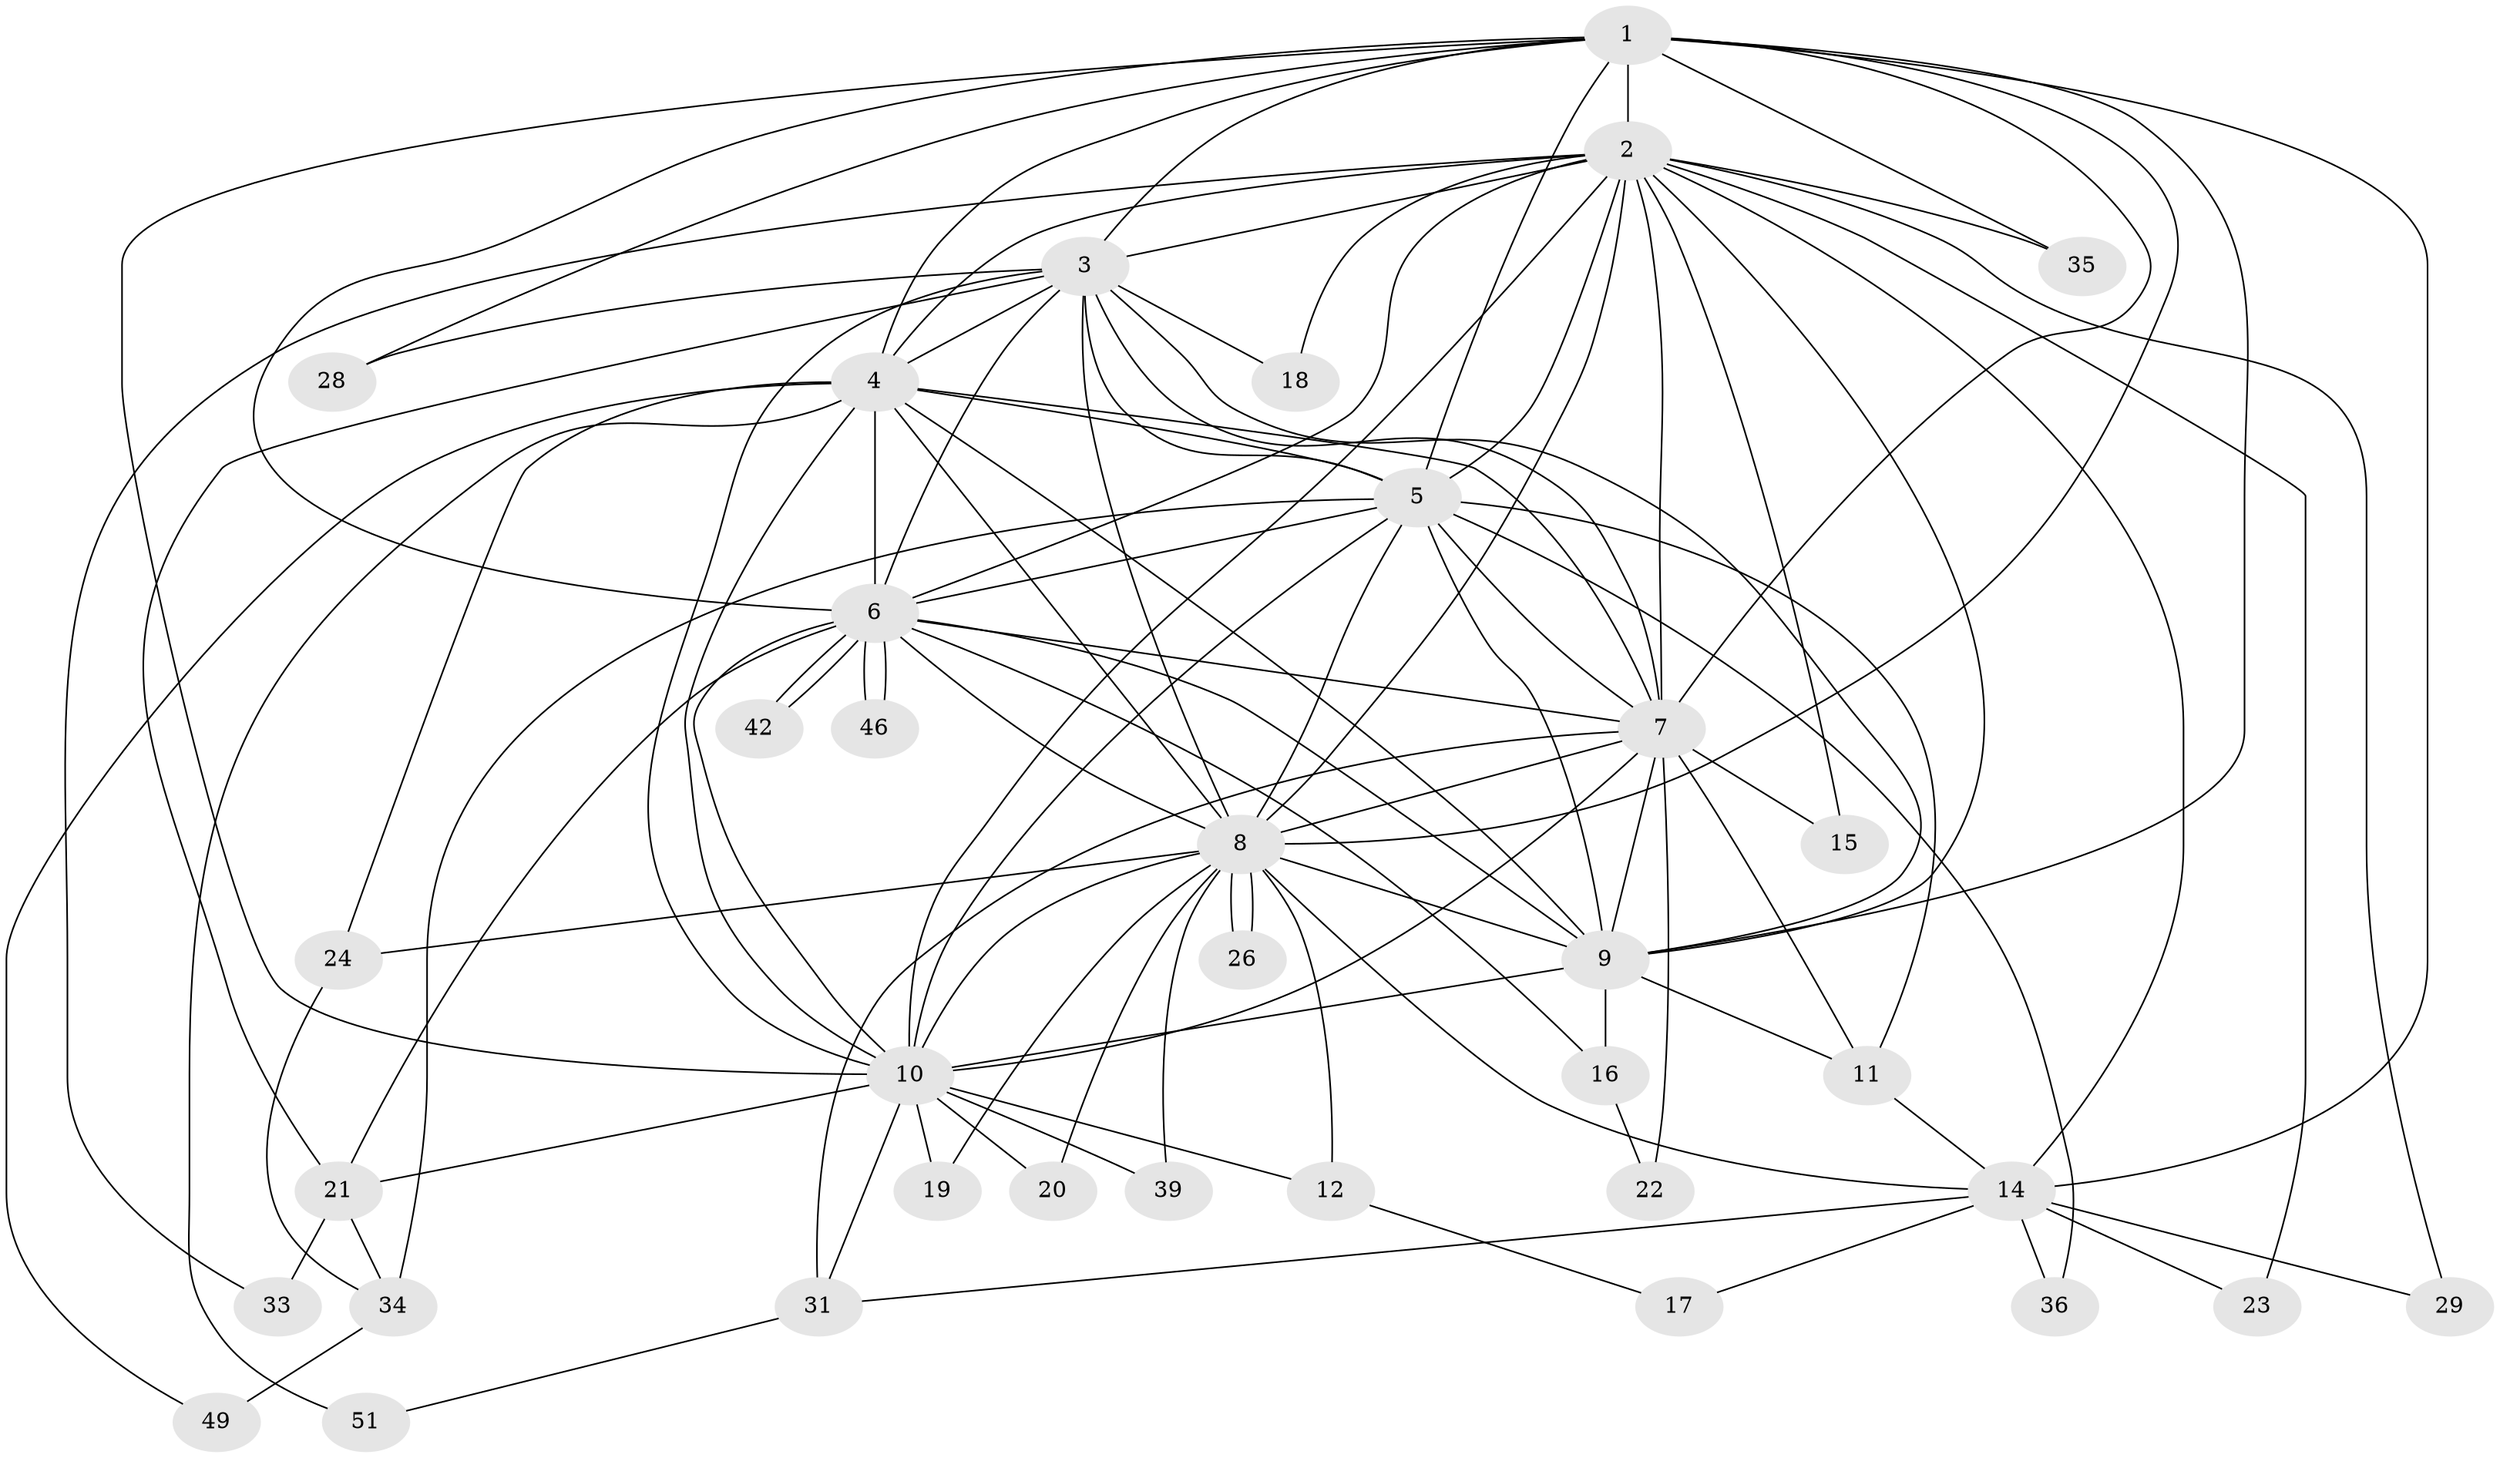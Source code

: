 // original degree distribution, {15: 0.057692307692307696, 19: 0.019230769230769232, 13: 0.038461538461538464, 12: 0.019230769230769232, 14: 0.019230769230769232, 16: 0.019230769230769232, 21: 0.019230769230769232, 3: 0.11538461538461539, 2: 0.5961538461538461, 7: 0.019230769230769232, 5: 0.038461538461538464, 4: 0.038461538461538464}
// Generated by graph-tools (version 1.1) at 2025/17/03/04/25 18:17:41]
// undirected, 36 vertices, 103 edges
graph export_dot {
graph [start="1"]
  node [color=gray90,style=filled];
  1;
  2 [super="+52+27+13"];
  3;
  4;
  5 [super="+32+37"];
  6;
  7 [super="+43+44"];
  8 [super="+40+41"];
  9;
  10;
  11 [super="+48"];
  12;
  14 [super="+30"];
  15;
  16;
  17;
  18;
  19;
  20;
  21 [super="+25"];
  22;
  23;
  24 [super="+38"];
  26;
  28;
  29;
  31;
  33;
  34;
  35;
  36;
  39;
  42;
  46;
  49;
  51;
  1 -- 2 [weight=2];
  1 -- 3;
  1 -- 4;
  1 -- 5;
  1 -- 6;
  1 -- 7;
  1 -- 8 [weight=2];
  1 -- 9;
  1 -- 10;
  1 -- 14 [weight=2];
  1 -- 28;
  1 -- 35;
  2 -- 3 [weight=2];
  2 -- 4;
  2 -- 5;
  2 -- 6;
  2 -- 7;
  2 -- 8 [weight=2];
  2 -- 9;
  2 -- 10;
  2 -- 14;
  2 -- 15;
  2 -- 18;
  2 -- 23;
  2 -- 29;
  2 -- 33;
  2 -- 35;
  3 -- 4;
  3 -- 5;
  3 -- 6;
  3 -- 7;
  3 -- 8;
  3 -- 9;
  3 -- 10;
  3 -- 18;
  3 -- 21;
  3 -- 28;
  4 -- 5;
  4 -- 6;
  4 -- 7;
  4 -- 8;
  4 -- 9;
  4 -- 10;
  4 -- 24;
  4 -- 49;
  4 -- 51;
  5 -- 6;
  5 -- 7;
  5 -- 8 [weight=2];
  5 -- 9 [weight=2];
  5 -- 10;
  5 -- 11;
  5 -- 34;
  5 -- 36;
  6 -- 7;
  6 -- 8;
  6 -- 9;
  6 -- 10;
  6 -- 16;
  6 -- 42;
  6 -- 42;
  6 -- 46;
  6 -- 46;
  6 -- 21 [weight=2];
  7 -- 8 [weight=2];
  7 -- 9 [weight=2];
  7 -- 10;
  7 -- 15;
  7 -- 22;
  7 -- 11;
  7 -- 31;
  8 -- 9;
  8 -- 10;
  8 -- 12;
  8 -- 19;
  8 -- 20;
  8 -- 24;
  8 -- 26;
  8 -- 26;
  8 -- 39;
  8 -- 14;
  9 -- 10;
  9 -- 11;
  9 -- 16;
  10 -- 12;
  10 -- 19;
  10 -- 20;
  10 -- 21;
  10 -- 31;
  10 -- 39;
  11 -- 14;
  12 -- 17;
  14 -- 17;
  14 -- 23;
  14 -- 29;
  14 -- 31;
  14 -- 36;
  16 -- 22;
  21 -- 33;
  21 -- 34;
  24 -- 34;
  31 -- 51;
  34 -- 49;
}
